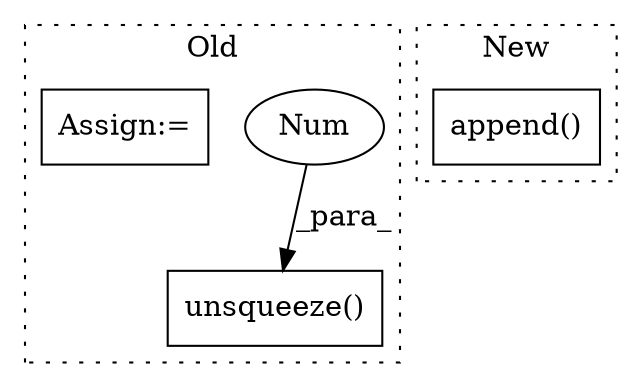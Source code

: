 digraph G {
subgraph cluster0 {
1 [label="unsqueeze()" a="75" s="9694,9707" l="12,1" shape="box"];
3 [label="Num" a="76" s="9706" l="1" shape="ellipse"];
4 [label="Assign:=" a="68" s="9614" l="3" shape="box"];
label = "Old";
style="dotted";
}
subgraph cluster1 {
2 [label="append()" a="75" s="9364,9379" l="14,1" shape="box"];
label = "New";
style="dotted";
}
3 -> 1 [label="_para_"];
}